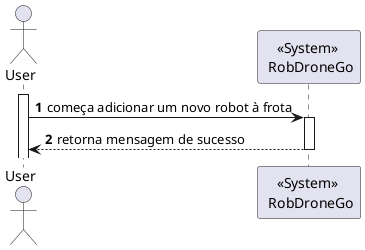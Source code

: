 @startuml
'https://plantuml.com/sequence-diagram

autonumber

Actor User
participant "<<System>> \n RobDroneGo" as sys
activate User
User -> sys: começa adicionar um novo robot à frota
activate sys
sys--> User: retorna mensagem de sucesso
deactivate sys
@enduml